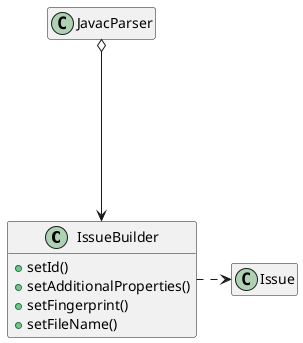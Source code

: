 @startuml
hide attributes
hide methods
show IssueBuilder methods

class IssueBuilder{
    +setId()
    +setAdditionalProperties()
    +setFingerprint()
    +setFileName()
}

class JavacParser{
}

JavacParser o----> IssueBuilder
IssueBuilder .> Issue
@enduml


@startuml
create JavacParser order 1
create IssueBuilder order 2

JavacParser -> IssueBuilder: new
JavacParser -> IssueBuilder: setSeverity
JavacParser -> IssueBuilder: setFileName
JavacParser -> IssueBuilder: setLineStart
JavacParser -> IssueBuilder: setColumnStart
JavacParser -> IssueBuilder: setCategory
JavacParser -> IssueBuilder: setMessage
JavacParser -> IssueBuilder: buildOptional
JavacParser -> IssueBuilder: createIssue

create Issue order 3
IssueBuilder -> Issue: new (build?)
@enduml

@startuml
create IssueFilterTest order 1

create IssueFilterBuilder order 2
IssueFilterTest -> IssueFilterBuilder : new

create Report order 3
IssueFilterTest -> Report : new

IssueFilterTest -> IssueFilterBuilder : setExcludeFileNameFilter
IssueFilterTest -> IssueFilterBuilder : build
IssueFilterBuilder -> IssueFilterTest : predicate
IssueFilterTest -> Report : filter
@enduml

@startuml
hide attributes
hide methods
show IssueFilterBuilder methods


IssueFilterTest o----> IssueFilterBuilder
IssueFilterTest o- Report
@enduml